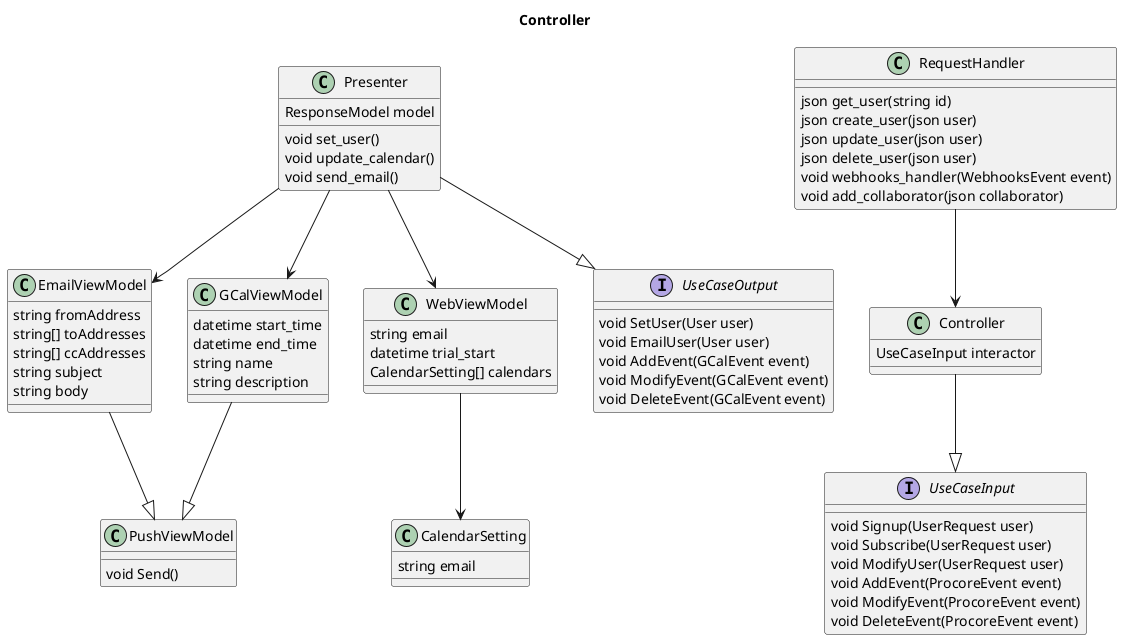 @startuml
title Controller

class PushViewModel {
    void Send()
}

class EmailViewModel {
    string fromAddress
    string[] toAddresses
    string[] ccAddresses
    string subject
    string body
}

class CalendarSetting {
    string email
}

class WebViewModel {
    string email
    datetime trial_start
    CalendarSetting[] calendars
}

class GCalViewModel {
    datetime start_time
    datetime end_time
    string name
    string description
}

class RequestHandler {
    json get_user(string id)
    json create_user(json user)
    json update_user(json user)
    json delete_user(json user)
    void webhooks_handler(WebhooksEvent event)
    void add_collaborator(json collaborator)
}

class Presenter {
    ResponseModel model
    void set_user()
    void update_calendar()
    void send_email()
}

class Controller {
    UseCaseInput interactor
}

interface UseCaseInput {
    void Signup(UserRequest user)
    void Subscribe(UserRequest user)
    void ModifyUser(UserRequest user)
    void AddEvent(ProcoreEvent event)
    void ModifyEvent(ProcoreEvent event)
    void DeleteEvent(ProcoreEvent event)
}

interface UseCaseOutput {
    void SetUser(User user)
    void EmailUser(User user)
    void AddEvent(GCalEvent event)
    void ModifyEvent(GCalEvent event)
    void DeleteEvent(GCalEvent event)
}

WebViewModel --> CalendarSetting
GCalViewModel --|> PushViewModel
EmailViewModel --|> PushViewModel
Presenter --> EmailViewModel
Presenter --> GCalViewModel
Presenter --> WebViewModel
RequestHandler --> Controller
Controller --|> UseCaseInput
Presenter --|> UseCaseOutput

@enduml